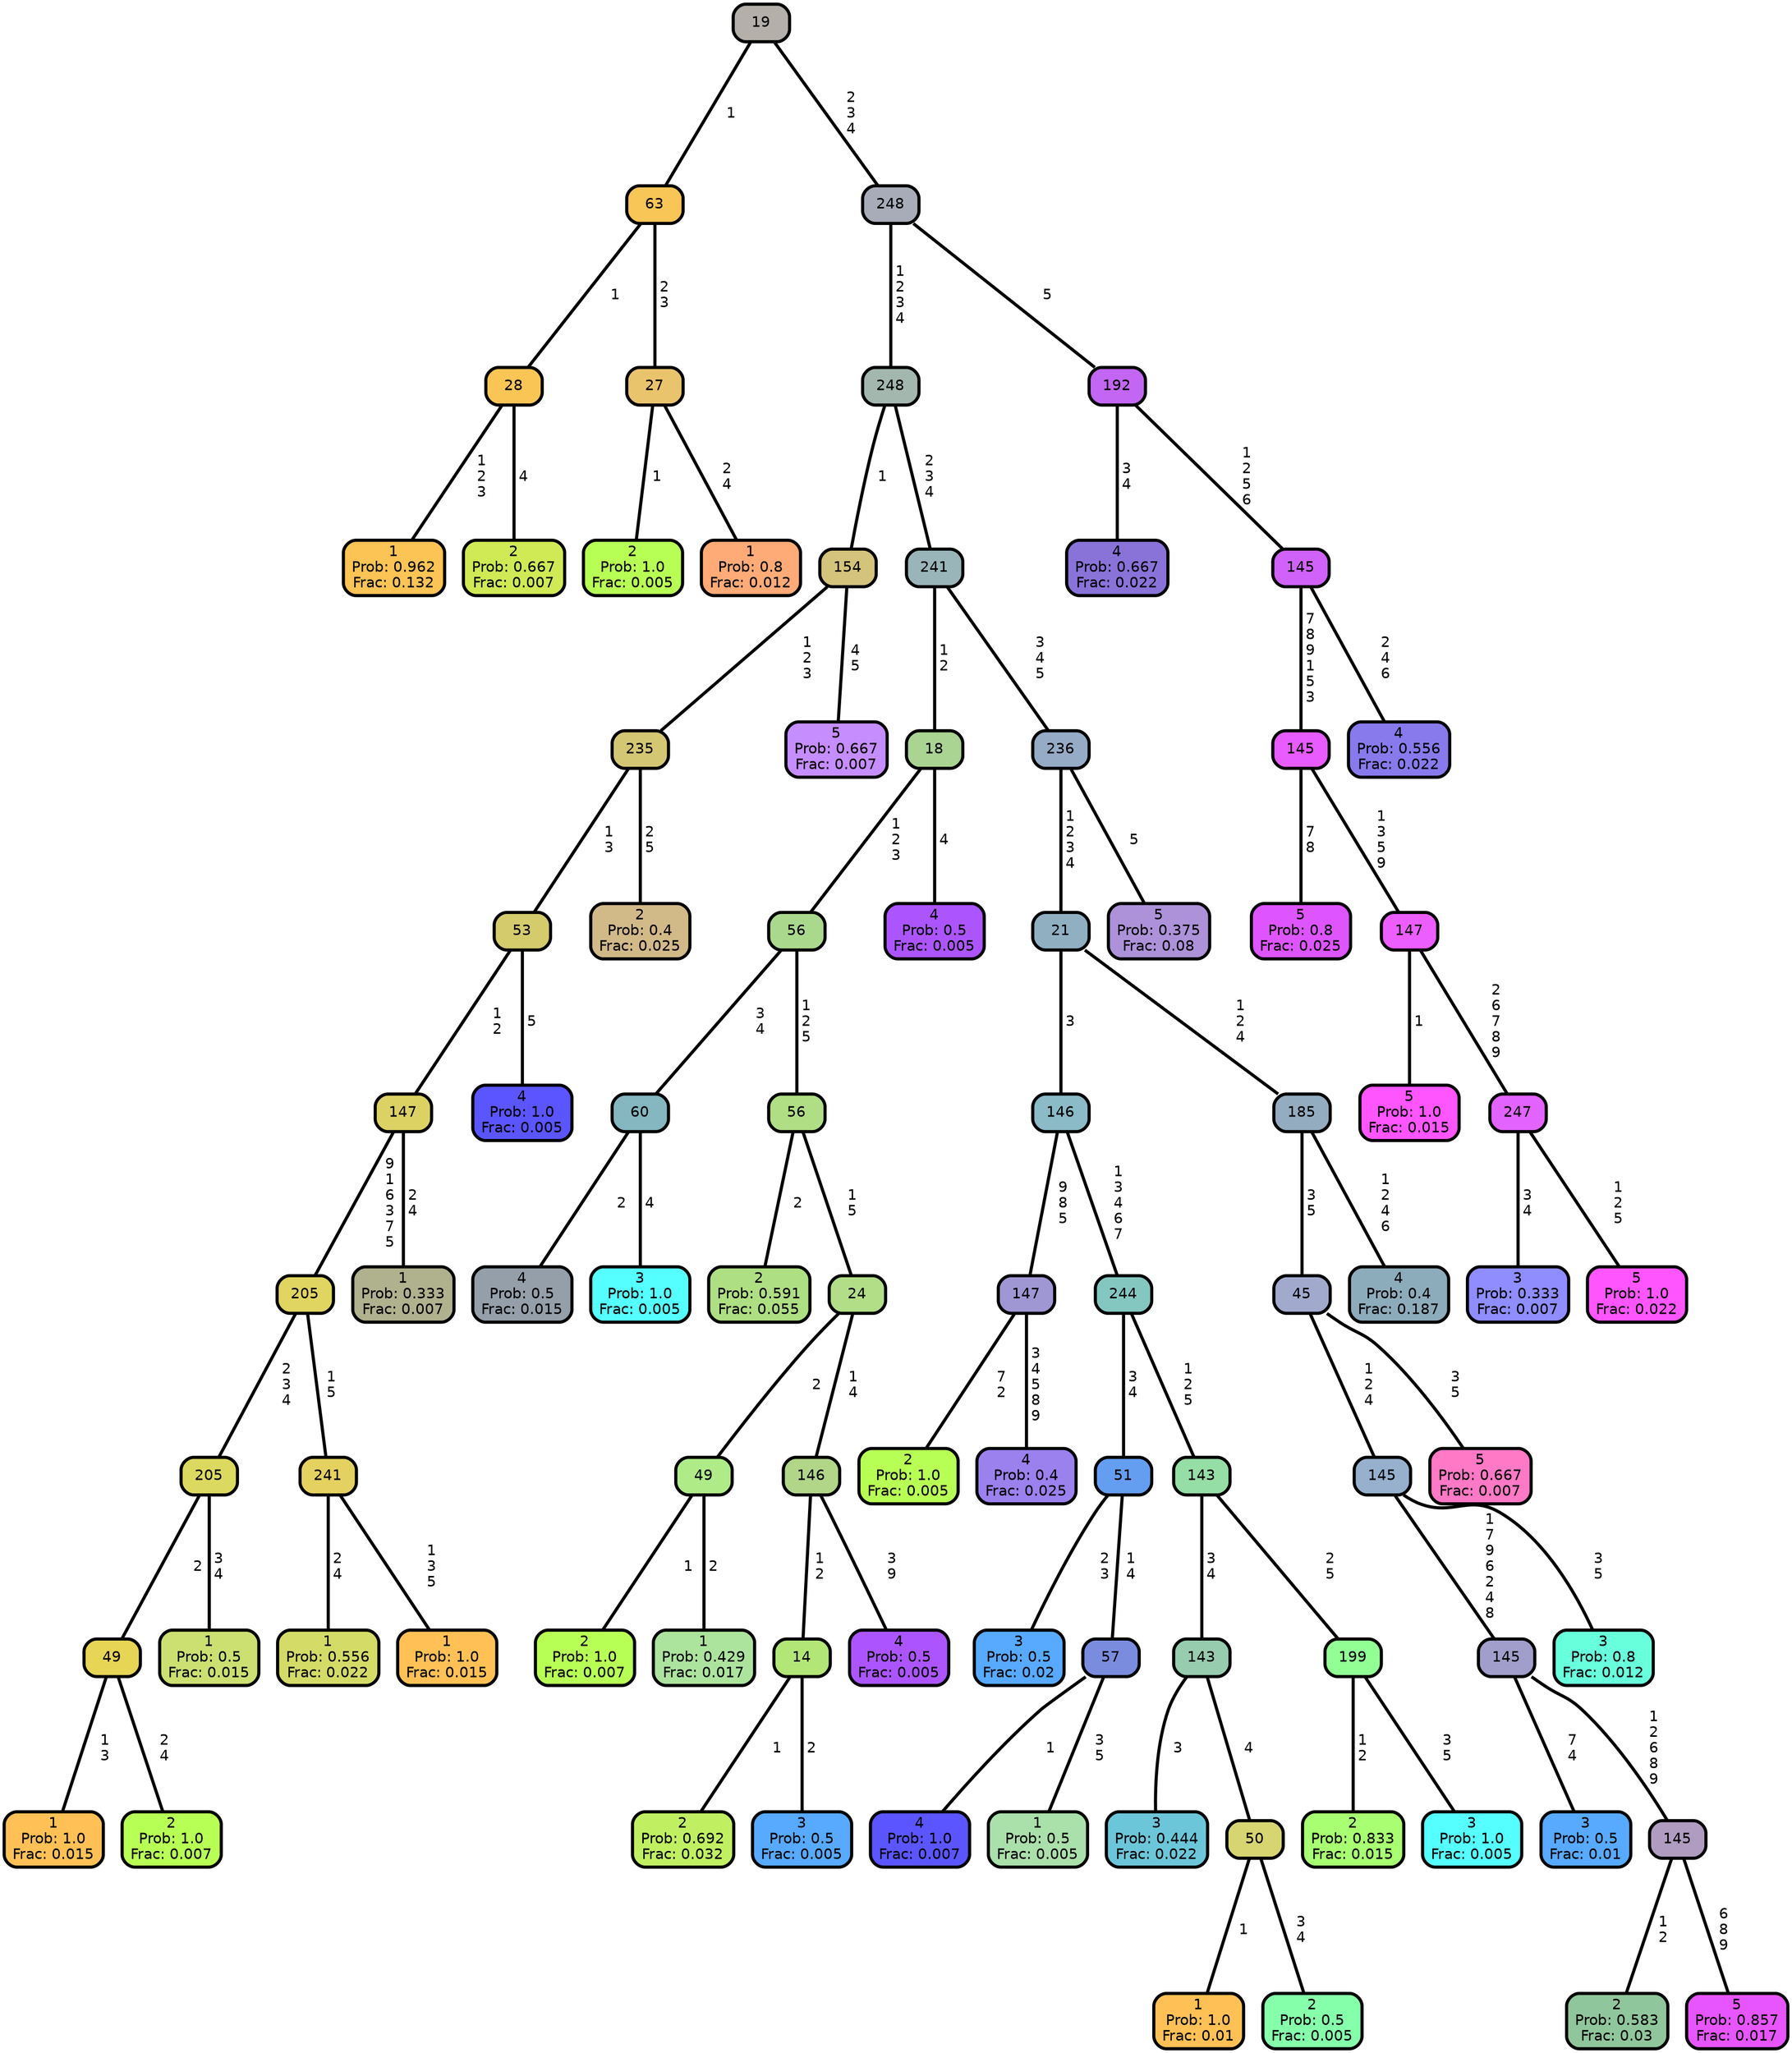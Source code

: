 graph Tree {
node [shape=box, style="filled, rounded",color="black",penwidth="3",fontcolor="black",                 fontname=helvetica] ;
graph [ranksep="0 equally", splines=straight,                 bgcolor=transparent, dpi=200] ;
edge [fontname=helvetica, color=black] ;
0 [label="1
Prob: 0.962
Frac: 0.132", fillcolor="#fcc355"] ;
1 [label="28", fillcolor="#f9c555"] ;
2 [label="2
Prob: 0.667
Frac: 0.007", fillcolor="#cfea55"] ;
3 [label="63", fillcolor="#f8c557"] ;
4 [label="2
Prob: 1.0
Frac: 0.005", fillcolor="#b8ff55"] ;
5 [label="27", fillcolor="#eac36d"] ;
6 [label="1
Prob: 0.8
Frac: 0.012", fillcolor="#ffab77"] ;
7 [label="19", fillcolor="#b4b0a9"] ;
8 [label="1
Prob: 1.0
Frac: 0.015", fillcolor="#ffc155"] ;
9 [label="49", fillcolor="#e7d555"] ;
10 [label="2
Prob: 1.0
Frac: 0.007", fillcolor="#b8ff55"] ;
11 [label="205", fillcolor="#dcd960"] ;
12 [label="1
Prob: 0.5
Frac: 0.015", fillcolor="#cbe071"] ;
13 [label="205", fillcolor="#e0d560"] ;
14 [label="1
Prob: 0.556
Frac: 0.022", fillcolor="#d4dc67"] ;
15 [label="241", fillcolor="#e5d160"] ;
16 [label="1
Prob: 1.0
Frac: 0.015", fillcolor="#ffc155"] ;
17 [label="147", fillcolor="#dcd264"] ;
18 [label="1
Prob: 0.333
Frac: 0.007", fillcolor="#b0b18d"] ;
19 [label="53", fillcolor="#d4cb6d"] ;
20 [label="4
Prob: 1.0
Frac: 0.005", fillcolor="#5a55ff"] ;
21 [label="235", fillcolor="#d4c773"] ;
22 [label="2
Prob: 0.4
Frac: 0.025", fillcolor="#d2b988"] ;
23 [label="154", fillcolor="#d3c37b"] ;
24 [label="5
Prob: 0.667
Frac: 0.007", fillcolor="#c68dff"] ;
25 [label="248", fillcolor="#a3b7af"] ;
26 [label="4
Prob: 0.5
Frac: 0.015", fillcolor="#949faa"] ;
27 [label="60", fillcolor="#84b7bf"] ;
28 [label="3
Prob: 1.0
Frac: 0.005", fillcolor="#55ffff"] ;
29 [label="56", fillcolor="#aad98d"] ;
30 [label="2
Prob: 0.591
Frac: 0.055", fillcolor="#aedf83"] ;
31 [label="56", fillcolor="#b0de85"] ;
32 [label="2
Prob: 1.0
Frac: 0.007", fillcolor="#b8ff55"] ;
33 [label="49", fillcolor="#afec88"] ;
34 [label="1
Prob: 0.429
Frac: 0.017", fillcolor="#ace49d"] ;
35 [label="24", fillcolor="#b1de87"] ;
36 [label="2
Prob: 0.692
Frac: 0.032", fillcolor="#c0f062"] ;
37 [label="14", fillcolor="#b2e777"] ;
38 [label="3
Prob: 0.5
Frac: 0.005", fillcolor="#57aaff"] ;
39 [label="146", fillcolor="#b2d687"] ;
40 [label="4
Prob: 0.5
Frac: 0.005", fillcolor="#ac55ff"] ;
41 [label="18", fillcolor="#aad491"] ;
42 [label="4
Prob: 0.5
Frac: 0.005", fillcolor="#ac55ff"] ;
43 [label="241", fillcolor="#9ab5b9"] ;
44 [label="2
Prob: 1.0
Frac: 0.005", fillcolor="#b8ff55"] ;
45 [label="147", fillcolor="#9f96d4"] ;
46 [label="4
Prob: 0.4
Frac: 0.025", fillcolor="#9b81ee"] ;
47 [label="146", fillcolor="#8abbc6"] ;
48 [label="3
Prob: 0.5
Frac: 0.02", fillcolor="#57aaff"] ;
49 [label="51", fillcolor="#649ef1"] ;
50 [label="4
Prob: 1.0
Frac: 0.007", fillcolor="#5a55ff"] ;
51 [label="57", fillcolor="#7a8cdd"] ;
52 [label="1
Prob: 0.5
Frac: 0.005", fillcolor="#aae0aa"] ;
53 [label="244", fillcolor="#84c7c1"] ;
54 [label="3
Prob: 0.444
Frac: 0.022", fillcolor="#6cc6d9"] ;
55 [label="143", fillcolor="#97ccaf"] ;
56 [label="1
Prob: 1.0
Frac: 0.01", fillcolor="#ffc155"] ;
57 [label="50", fillcolor="#d6d571"] ;
58 [label="2
Prob: 0.5
Frac: 0.005", fillcolor="#86ffaa"] ;
59 [label="143", fillcolor="#95dea6"] ;
60 [label="2
Prob: 0.833
Frac: 0.015", fillcolor="#a7ff71"] ;
61 [label="199", fillcolor="#92ff94"] ;
62 [label="3
Prob: 1.0
Frac: 0.005", fillcolor="#55ffff"] ;
63 [label="21", fillcolor="#90b0c2"] ;
64 [label="3
Prob: 0.5
Frac: 0.01", fillcolor="#57aaff"] ;
65 [label="145", fillcolor="#a19ecb"] ;
66 [label="2
Prob: 0.583
Frac: 0.03", fillcolor="#90c69b"] ;
67 [label="145", fillcolor="#b09cc0"] ;
68 [label="5
Prob: 0.857
Frac: 0.017", fillcolor="#e755ff"] ;
69 [label="145", fillcolor="#96b0ce"] ;
70 [label="3
Prob: 0.8
Frac: 0.012", fillcolor="#68ffdd"] ;
71 [label="45", fillcolor="#a1aacd"] ;
72 [label="5
Prob: 0.667
Frac: 0.007", fillcolor="#ff79c6"] ;
73 [label="185", fillcolor="#93acc0"] ;
74 [label="4
Prob: 0.4
Frac: 0.187", fillcolor="#8dacbb"] ;
75 [label="236", fillcolor="#95abc6"] ;
76 [label="5
Prob: 0.375
Frac: 0.08", fillcolor="#ad92d9"] ;
77 [label="248", fillcolor="#a7acb8"] ;
78 [label="4
Prob: 0.667
Frac: 0.022", fillcolor="#8973d9"] ;
79 [label="192", fillcolor="#c266f3"] ;
80 [label="5
Prob: 0.8
Frac: 0.025", fillcolor="#de55ff"] ;
81 [label="145", fillcolor="#e75bff"] ;
82 [label="5
Prob: 1.0
Frac: 0.015", fillcolor="#ff55ff"] ;
83 [label="147", fillcolor="#ec5eff"] ;
84 [label="3
Prob: 0.333
Frac: 0.007", fillcolor="#8f8dff"] ;
85 [label="247", fillcolor="#e363ff"] ;
86 [label="5
Prob: 1.0
Frac: 0.022", fillcolor="#ff55ff"] ;
87 [label="145", fillcolor="#d062fa"] ;
88 [label="4
Prob: 0.556
Frac: 0.022", fillcolor="#887aec"] ;
1 -- 0 [label=" 1\n 2\n 3",penwidth=3] ;
1 -- 2 [label=" 4",penwidth=3] ;
3 -- 1 [label=" 1",penwidth=3] ;
3 -- 5 [label=" 2\n 3",penwidth=3] ;
5 -- 4 [label=" 1",penwidth=3] ;
5 -- 6 [label=" 2\n 4",penwidth=3] ;
7 -- 3 [label=" 1",penwidth=3] ;
7 -- 77 [label=" 2\n 3\n 4",penwidth=3] ;
9 -- 8 [label=" 1\n 3",penwidth=3] ;
9 -- 10 [label=" 2\n 4",penwidth=3] ;
11 -- 9 [label=" 2",penwidth=3] ;
11 -- 12 [label=" 3\n 4",penwidth=3] ;
13 -- 11 [label=" 2\n 3\n 4",penwidth=3] ;
13 -- 15 [label=" 1\n 5",penwidth=3] ;
15 -- 14 [label=" 2\n 4",penwidth=3] ;
15 -- 16 [label=" 1\n 3\n 5",penwidth=3] ;
17 -- 13 [label=" 9\n 1\n 6\n 3\n 7\n 5",penwidth=3] ;
17 -- 18 [label=" 2\n 4",penwidth=3] ;
19 -- 17 [label=" 1\n 2",penwidth=3] ;
19 -- 20 [label=" 5",penwidth=3] ;
21 -- 19 [label=" 1\n 3",penwidth=3] ;
21 -- 22 [label=" 2\n 5",penwidth=3] ;
23 -- 21 [label=" 1\n 2\n 3",penwidth=3] ;
23 -- 24 [label=" 4\n 5",penwidth=3] ;
25 -- 23 [label=" 1",penwidth=3] ;
25 -- 43 [label=" 2\n 3\n 4",penwidth=3] ;
27 -- 26 [label=" 2",penwidth=3] ;
27 -- 28 [label=" 4",penwidth=3] ;
29 -- 27 [label=" 3\n 4",penwidth=3] ;
29 -- 31 [label=" 1\n 2\n 5",penwidth=3] ;
31 -- 30 [label=" 2",penwidth=3] ;
31 -- 35 [label=" 1\n 5",penwidth=3] ;
33 -- 32 [label=" 1",penwidth=3] ;
33 -- 34 [label=" 2",penwidth=3] ;
35 -- 33 [label=" 2",penwidth=3] ;
35 -- 39 [label=" 1\n 4",penwidth=3] ;
37 -- 36 [label=" 1",penwidth=3] ;
37 -- 38 [label=" 2",penwidth=3] ;
39 -- 37 [label=" 1\n 2",penwidth=3] ;
39 -- 40 [label=" 3\n 9",penwidth=3] ;
41 -- 29 [label=" 1\n 2\n 3",penwidth=3] ;
41 -- 42 [label=" 4",penwidth=3] ;
43 -- 41 [label=" 1\n 2",penwidth=3] ;
43 -- 75 [label=" 3\n 4\n 5",penwidth=3] ;
45 -- 44 [label=" 7\n 2",penwidth=3] ;
45 -- 46 [label=" 3\n 4\n 5\n 8\n 9",penwidth=3] ;
47 -- 45 [label=" 9\n 8\n 5",penwidth=3] ;
47 -- 53 [label=" 1\n 3\n 4\n 6\n 7",penwidth=3] ;
49 -- 48 [label=" 2\n 3",penwidth=3] ;
49 -- 51 [label=" 1\n 4",penwidth=3] ;
51 -- 50 [label=" 1",penwidth=3] ;
51 -- 52 [label=" 3\n 5",penwidth=3] ;
53 -- 49 [label=" 3\n 4",penwidth=3] ;
53 -- 59 [label=" 1\n 2\n 5",penwidth=3] ;
55 -- 54 [label=" 3",penwidth=3] ;
55 -- 57 [label=" 4",penwidth=3] ;
57 -- 56 [label=" 1",penwidth=3] ;
57 -- 58 [label=" 3\n 4",penwidth=3] ;
59 -- 55 [label=" 3\n 4",penwidth=3] ;
59 -- 61 [label=" 2\n 5",penwidth=3] ;
61 -- 60 [label=" 1\n 2",penwidth=3] ;
61 -- 62 [label=" 3\n 5",penwidth=3] ;
63 -- 47 [label=" 3",penwidth=3] ;
63 -- 73 [label=" 1\n 2\n 4",penwidth=3] ;
65 -- 64 [label=" 7\n 4",penwidth=3] ;
65 -- 67 [label=" 1\n 2\n 6\n 8\n 9",penwidth=3] ;
67 -- 66 [label=" 1\n 2",penwidth=3] ;
67 -- 68 [label=" 6\n 8\n 9",penwidth=3] ;
69 -- 65 [label=" 1\n 7\n 9\n 6\n 2\n 4\n 8",penwidth=3] ;
69 -- 70 [label=" 3\n 5",penwidth=3] ;
71 -- 69 [label=" 1\n 2\n 4",penwidth=3] ;
71 -- 72 [label=" 3\n 5",penwidth=3] ;
73 -- 71 [label=" 3\n 5",penwidth=3] ;
73 -- 74 [label=" 1\n 2\n 4\n 6",penwidth=3] ;
75 -- 63 [label=" 1\n 2\n 3\n 4",penwidth=3] ;
75 -- 76 [label=" 5",penwidth=3] ;
77 -- 25 [label=" 1\n 2\n 3\n 4",penwidth=3] ;
77 -- 79 [label=" 5",penwidth=3] ;
79 -- 78 [label=" 3\n 4",penwidth=3] ;
79 -- 87 [label=" 1\n 2\n 5\n 6",penwidth=3] ;
81 -- 80 [label=" 7\n 8",penwidth=3] ;
81 -- 83 [label=" 1\n 3\n 5\n 9",penwidth=3] ;
83 -- 82 [label=" 1",penwidth=3] ;
83 -- 85 [label=" 2\n 6\n 7\n 8\n 9",penwidth=3] ;
85 -- 84 [label=" 3\n 4",penwidth=3] ;
85 -- 86 [label=" 1\n 2\n 5",penwidth=3] ;
87 -- 81 [label=" 7\n 8\n 9\n 1\n 5\n 3",penwidth=3] ;
87 -- 88 [label=" 2\n 4\n 6",penwidth=3] ;
{rank = same;}}